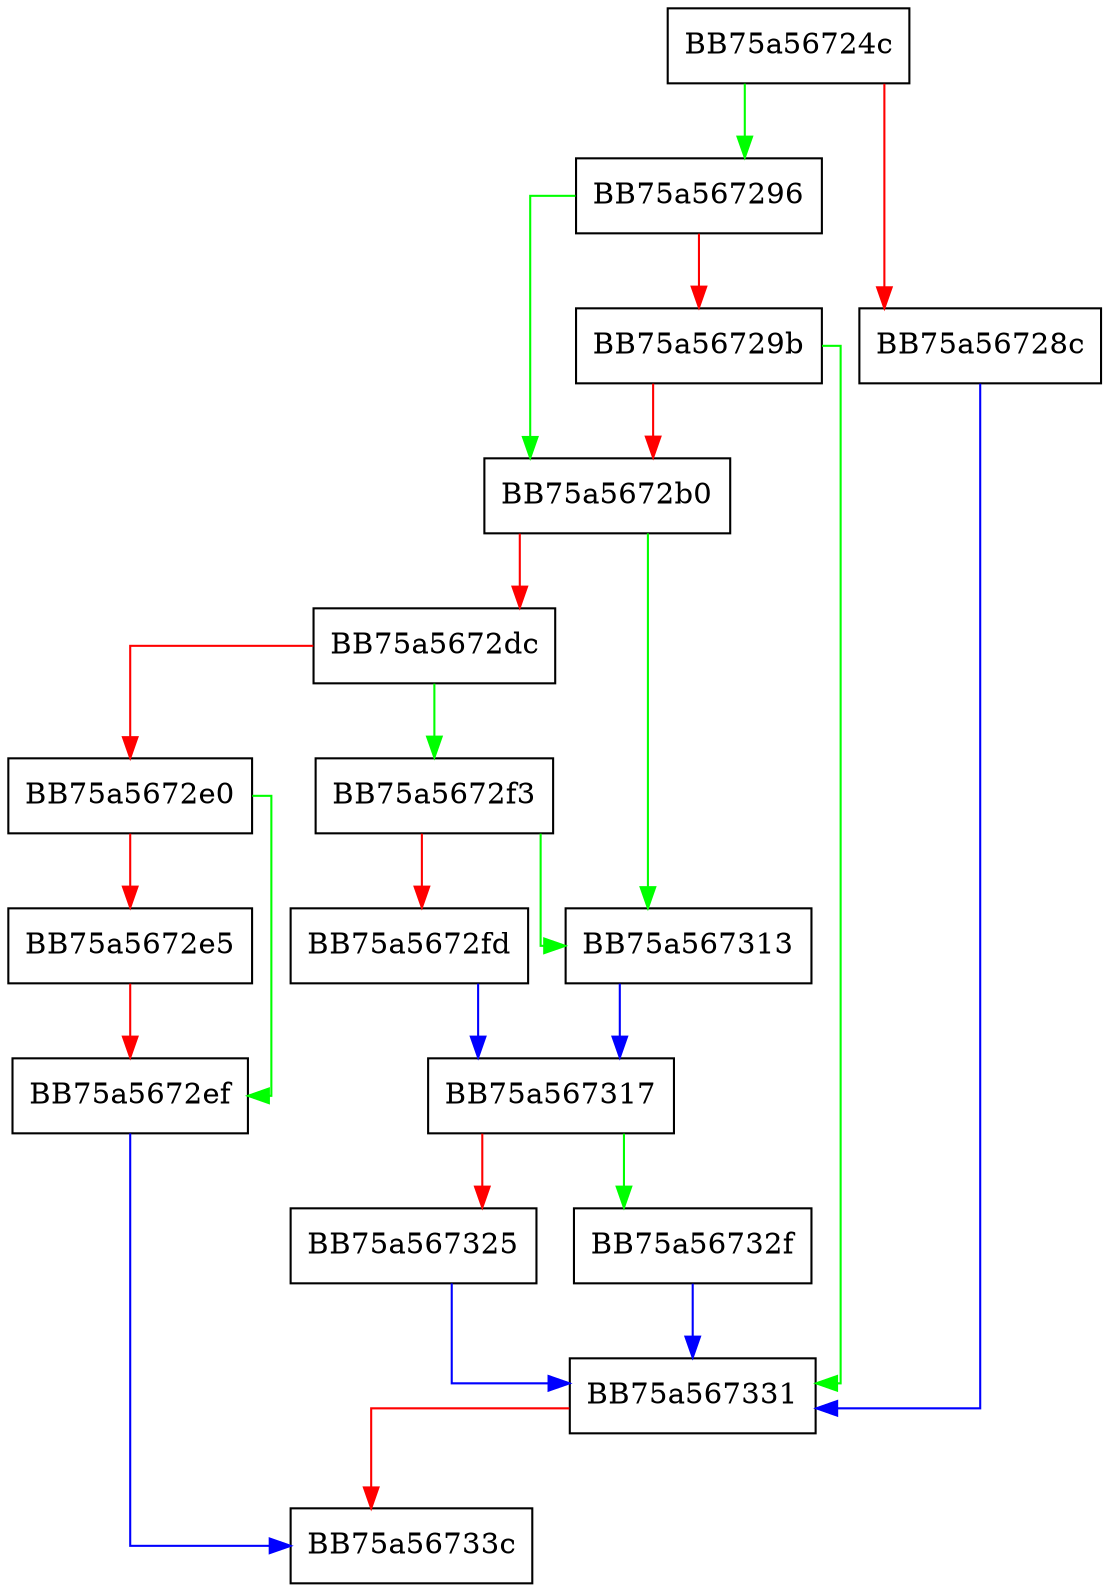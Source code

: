 digraph AcquireInstance {
  node [shape="box"];
  graph [splines=ortho];
  BB75a56724c -> BB75a567296 [color="green"];
  BB75a56724c -> BB75a56728c [color="red"];
  BB75a56728c -> BB75a567331 [color="blue"];
  BB75a567296 -> BB75a5672b0 [color="green"];
  BB75a567296 -> BB75a56729b [color="red"];
  BB75a56729b -> BB75a567331 [color="green"];
  BB75a56729b -> BB75a5672b0 [color="red"];
  BB75a5672b0 -> BB75a567313 [color="green"];
  BB75a5672b0 -> BB75a5672dc [color="red"];
  BB75a5672dc -> BB75a5672f3 [color="green"];
  BB75a5672dc -> BB75a5672e0 [color="red"];
  BB75a5672e0 -> BB75a5672ef [color="green"];
  BB75a5672e0 -> BB75a5672e5 [color="red"];
  BB75a5672e5 -> BB75a5672ef [color="red"];
  BB75a5672ef -> BB75a56733c [color="blue"];
  BB75a5672f3 -> BB75a567313 [color="green"];
  BB75a5672f3 -> BB75a5672fd [color="red"];
  BB75a5672fd -> BB75a567317 [color="blue"];
  BB75a567313 -> BB75a567317 [color="blue"];
  BB75a567317 -> BB75a56732f [color="green"];
  BB75a567317 -> BB75a567325 [color="red"];
  BB75a567325 -> BB75a567331 [color="blue"];
  BB75a56732f -> BB75a567331 [color="blue"];
  BB75a567331 -> BB75a56733c [color="red"];
}